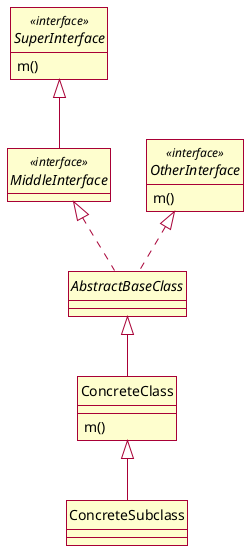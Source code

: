 @startuml

skin rose
skinparam style strictuml
skinparam backgroundColor transparent

hide <<interface>> fields

interface SuperInterface <<interface>> {
    m()
}

interface MiddleInterface <<interface>>
SuperInterface <|-- MiddleInterface

interface OtherInterface <<interface>> {
    m()
}

abstract AbstractBaseClass
MiddleInterface <|.. AbstractBaseClass
OtherInterface <|.. AbstractBaseClass

class ConcreteClass {
    m()
}
AbstractBaseClass <|-- ConcreteClass

class ConcreteSubclass
ConcreteClass <|-- ConcreteSubclass

@enduml
